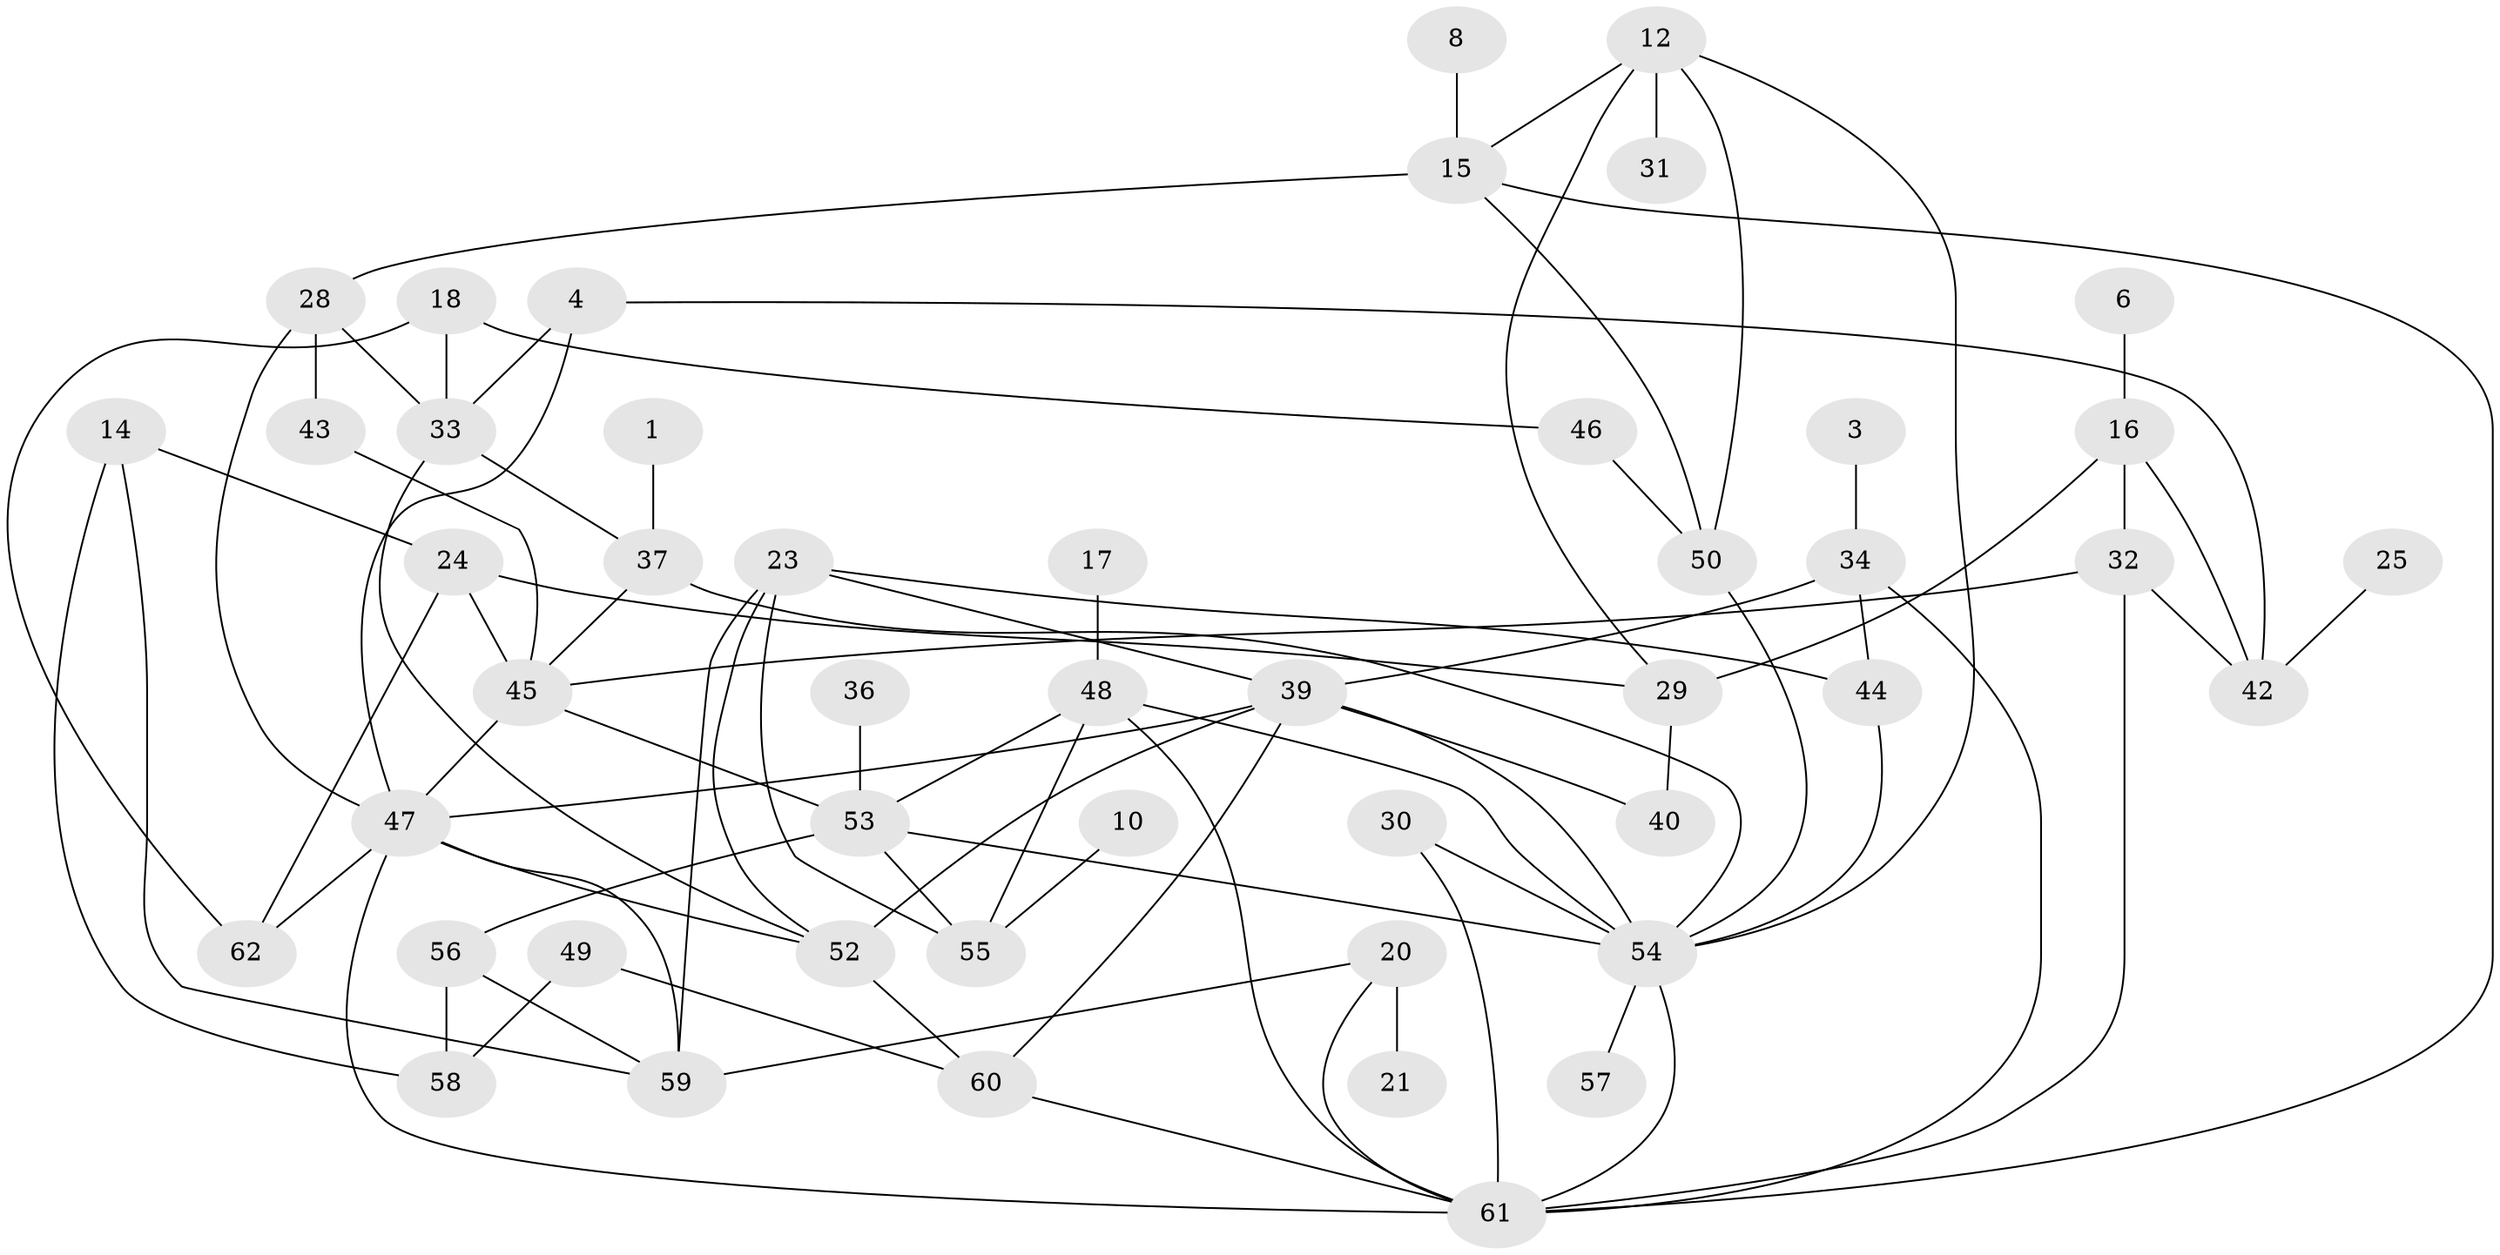 // original degree distribution, {2: 0.25, 1: 0.21774193548387097, 3: 0.1935483870967742, 4: 0.18548387096774194, 0: 0.08064516129032258, 5: 0.056451612903225805, 6: 0.016129032258064516}
// Generated by graph-tools (version 1.1) at 2025/25/03/09/25 03:25:17]
// undirected, 48 vertices, 85 edges
graph export_dot {
graph [start="1"]
  node [color=gray90,style=filled];
  1;
  3;
  4;
  6;
  8;
  10;
  12;
  14;
  15;
  16;
  17;
  18;
  20;
  21;
  23;
  24;
  25;
  28;
  29;
  30;
  31;
  32;
  33;
  34;
  36;
  37;
  39;
  40;
  42;
  43;
  44;
  45;
  46;
  47;
  48;
  49;
  50;
  52;
  53;
  54;
  55;
  56;
  57;
  58;
  59;
  60;
  61;
  62;
  1 -- 37 [weight=1.0];
  3 -- 34 [weight=1.0];
  4 -- 33 [weight=1.0];
  4 -- 42 [weight=1.0];
  4 -- 47 [weight=1.0];
  6 -- 16 [weight=1.0];
  8 -- 15 [weight=1.0];
  10 -- 55 [weight=1.0];
  12 -- 15 [weight=1.0];
  12 -- 29 [weight=1.0];
  12 -- 31 [weight=1.0];
  12 -- 50 [weight=1.0];
  12 -- 54 [weight=1.0];
  14 -- 24 [weight=1.0];
  14 -- 58 [weight=1.0];
  14 -- 59 [weight=1.0];
  15 -- 28 [weight=1.0];
  15 -- 50 [weight=1.0];
  15 -- 61 [weight=1.0];
  16 -- 29 [weight=1.0];
  16 -- 32 [weight=1.0];
  16 -- 42 [weight=1.0];
  17 -- 48 [weight=1.0];
  18 -- 33 [weight=1.0];
  18 -- 46 [weight=1.0];
  18 -- 62 [weight=1.0];
  20 -- 21 [weight=1.0];
  20 -- 59 [weight=1.0];
  20 -- 61 [weight=1.0];
  23 -- 39 [weight=1.0];
  23 -- 44 [weight=1.0];
  23 -- 52 [weight=1.0];
  23 -- 55 [weight=1.0];
  23 -- 59 [weight=1.0];
  24 -- 29 [weight=1.0];
  24 -- 45 [weight=1.0];
  24 -- 62 [weight=1.0];
  25 -- 42 [weight=1.0];
  28 -- 33 [weight=1.0];
  28 -- 43 [weight=1.0];
  28 -- 47 [weight=1.0];
  29 -- 40 [weight=1.0];
  30 -- 54 [weight=1.0];
  30 -- 61 [weight=1.0];
  32 -- 42 [weight=1.0];
  32 -- 45 [weight=1.0];
  32 -- 61 [weight=1.0];
  33 -- 37 [weight=1.0];
  33 -- 52 [weight=1.0];
  34 -- 39 [weight=1.0];
  34 -- 44 [weight=1.0];
  34 -- 61 [weight=1.0];
  36 -- 53 [weight=1.0];
  37 -- 45 [weight=1.0];
  37 -- 54 [weight=1.0];
  39 -- 40 [weight=1.0];
  39 -- 47 [weight=1.0];
  39 -- 52 [weight=1.0];
  39 -- 54 [weight=1.0];
  39 -- 60 [weight=1.0];
  43 -- 45 [weight=1.0];
  44 -- 54 [weight=1.0];
  45 -- 47 [weight=1.0];
  45 -- 53 [weight=1.0];
  46 -- 50 [weight=1.0];
  47 -- 52 [weight=1.0];
  47 -- 59 [weight=1.0];
  47 -- 61 [weight=1.0];
  47 -- 62 [weight=1.0];
  48 -- 53 [weight=1.0];
  48 -- 54 [weight=1.0];
  48 -- 55 [weight=1.0];
  48 -- 61 [weight=1.0];
  49 -- 58 [weight=1.0];
  49 -- 60 [weight=1.0];
  50 -- 54 [weight=1.0];
  52 -- 60 [weight=1.0];
  53 -- 54 [weight=1.0];
  53 -- 55 [weight=2.0];
  53 -- 56 [weight=2.0];
  54 -- 57 [weight=1.0];
  54 -- 61 [weight=1.0];
  56 -- 58 [weight=1.0];
  56 -- 59 [weight=1.0];
  60 -- 61 [weight=1.0];
}
